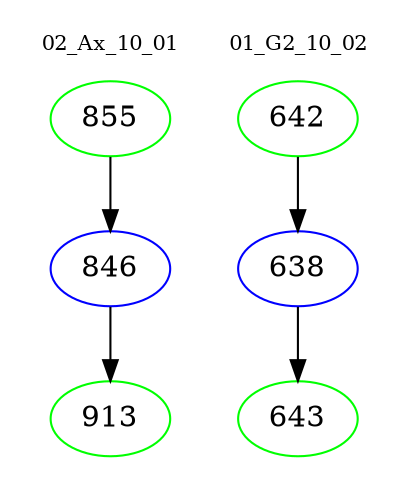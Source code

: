 digraph{
subgraph cluster_0 {
color = white
label = "02_Ax_10_01";
fontsize=10;
T0_855 [label="855", color="green"]
T0_855 -> T0_846 [color="black"]
T0_846 [label="846", color="blue"]
T0_846 -> T0_913 [color="black"]
T0_913 [label="913", color="green"]
}
subgraph cluster_1 {
color = white
label = "01_G2_10_02";
fontsize=10;
T1_642 [label="642", color="green"]
T1_642 -> T1_638 [color="black"]
T1_638 [label="638", color="blue"]
T1_638 -> T1_643 [color="black"]
T1_643 [label="643", color="green"]
}
}

